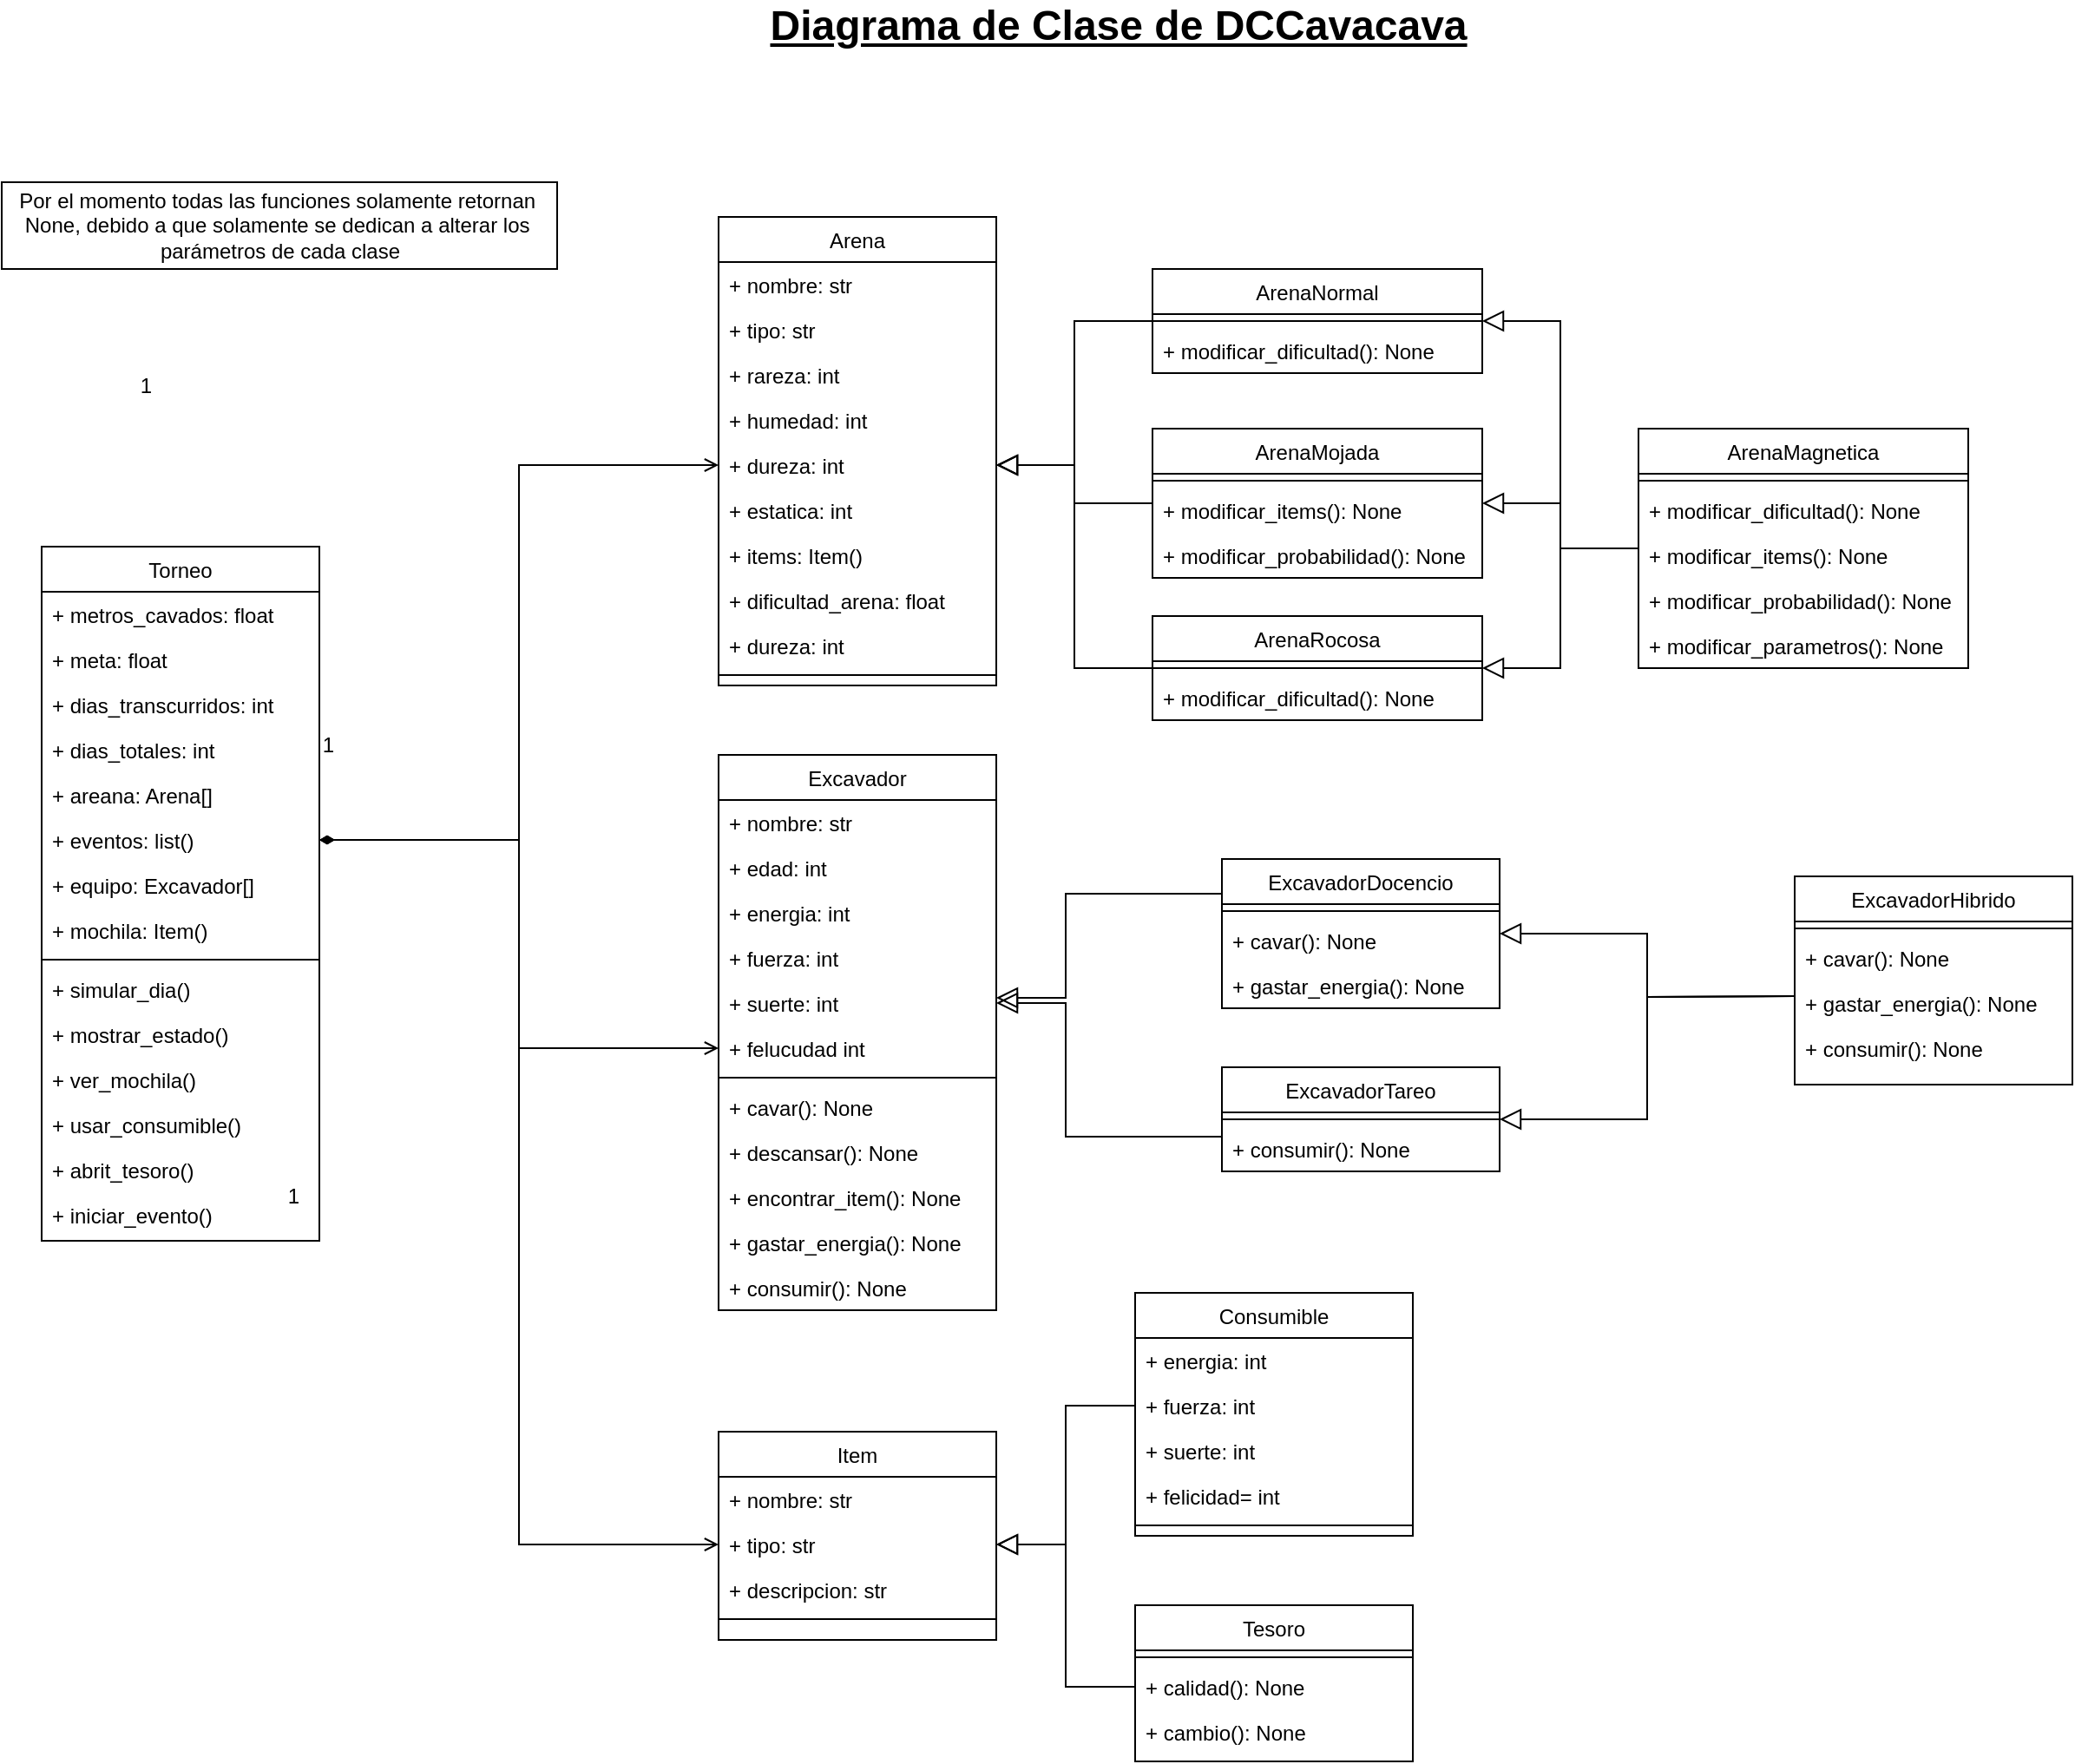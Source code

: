 <mxfile version="17.4.3" type="github">
  <diagram id="C5RBs43oDa-KdzZeNtuy" name="Page-1">
    <mxGraphModel dx="2530" dy="1272" grid="1" gridSize="10" guides="1" tooltips="1" connect="1" arrows="1" fold="1" page="1" pageScale="1" pageWidth="827" pageHeight="1169" math="0" shadow="0">
      <root>
        <mxCell id="WIyWlLk6GJQsqaUBKTNV-0" />
        <mxCell id="WIyWlLk6GJQsqaUBKTNV-1" parent="WIyWlLk6GJQsqaUBKTNV-0" />
        <mxCell id="sDe--SAebliSOF6wRSju-8" value="Torneo" style="swimlane;fontStyle=0;align=center;verticalAlign=top;childLayout=stackLayout;horizontal=1;startSize=26;horizontalStack=0;resizeParent=1;resizeLast=0;collapsible=1;marginBottom=0;rounded=0;shadow=0;strokeWidth=1;" vertex="1" parent="WIyWlLk6GJQsqaUBKTNV-1">
          <mxGeometry x="530" y="440" width="160" height="400" as="geometry">
            <mxRectangle x="550" y="140" width="160" height="26" as="alternateBounds" />
          </mxGeometry>
        </mxCell>
        <mxCell id="sDe--SAebliSOF6wRSju-9" value="+ metros_cavados: float" style="text;align=left;verticalAlign=top;spacingLeft=4;spacingRight=4;overflow=hidden;rotatable=0;points=[[0,0.5],[1,0.5]];portConstraint=eastwest;" vertex="1" parent="sDe--SAebliSOF6wRSju-8">
          <mxGeometry y="26" width="160" height="26" as="geometry" />
        </mxCell>
        <mxCell id="sDe--SAebliSOF6wRSju-10" value="+ meta: float" style="text;align=left;verticalAlign=top;spacingLeft=4;spacingRight=4;overflow=hidden;rotatable=0;points=[[0,0.5],[1,0.5]];portConstraint=eastwest;rounded=0;shadow=0;html=0;" vertex="1" parent="sDe--SAebliSOF6wRSju-8">
          <mxGeometry y="52" width="160" height="26" as="geometry" />
        </mxCell>
        <mxCell id="sDe--SAebliSOF6wRSju-11" value="+ dias_transcurridos: int" style="text;align=left;verticalAlign=top;spacingLeft=4;spacingRight=4;overflow=hidden;rotatable=0;points=[[0,0.5],[1,0.5]];portConstraint=eastwest;rounded=0;shadow=0;html=0;" vertex="1" parent="sDe--SAebliSOF6wRSju-8">
          <mxGeometry y="78" width="160" height="26" as="geometry" />
        </mxCell>
        <mxCell id="sDe--SAebliSOF6wRSju-12" value="+ dias_totales: int" style="text;align=left;verticalAlign=top;spacingLeft=4;spacingRight=4;overflow=hidden;rotatable=0;points=[[0,0.5],[1,0.5]];portConstraint=eastwest;rounded=0;shadow=0;html=0;" vertex="1" parent="sDe--SAebliSOF6wRSju-8">
          <mxGeometry y="104" width="160" height="26" as="geometry" />
        </mxCell>
        <mxCell id="sDe--SAebliSOF6wRSju-50" value="+ areana: Arena[]" style="text;align=left;verticalAlign=top;spacingLeft=4;spacingRight=4;overflow=hidden;rotatable=0;points=[[0,0.5],[1,0.5]];portConstraint=eastwest;rounded=0;shadow=0;html=0;" vertex="1" parent="sDe--SAebliSOF6wRSju-8">
          <mxGeometry y="130" width="160" height="26" as="geometry" />
        </mxCell>
        <mxCell id="sDe--SAebliSOF6wRSju-51" value="+ eventos: list()" style="text;align=left;verticalAlign=top;spacingLeft=4;spacingRight=4;overflow=hidden;rotatable=0;points=[[0,0.5],[1,0.5]];portConstraint=eastwest;rounded=0;shadow=0;html=0;" vertex="1" parent="sDe--SAebliSOF6wRSju-8">
          <mxGeometry y="156" width="160" height="26" as="geometry" />
        </mxCell>
        <mxCell id="sDe--SAebliSOF6wRSju-52" value="+ equipo: Excavador[]" style="text;align=left;verticalAlign=top;spacingLeft=4;spacingRight=4;overflow=hidden;rotatable=0;points=[[0,0.5],[1,0.5]];portConstraint=eastwest;rounded=0;shadow=0;html=0;" vertex="1" parent="sDe--SAebliSOF6wRSju-8">
          <mxGeometry y="182" width="160" height="26" as="geometry" />
        </mxCell>
        <mxCell id="sDe--SAebliSOF6wRSju-13" value="+ mochila: Item()" style="text;align=left;verticalAlign=top;spacingLeft=4;spacingRight=4;overflow=hidden;rotatable=0;points=[[0,0.5],[1,0.5]];portConstraint=eastwest;rounded=0;shadow=0;html=0;" vertex="1" parent="sDe--SAebliSOF6wRSju-8">
          <mxGeometry y="208" width="160" height="26" as="geometry" />
        </mxCell>
        <mxCell id="sDe--SAebliSOF6wRSju-14" value="" style="line;html=1;strokeWidth=1;align=left;verticalAlign=middle;spacingTop=-1;spacingLeft=3;spacingRight=3;rotatable=0;labelPosition=right;points=[];portConstraint=eastwest;" vertex="1" parent="sDe--SAebliSOF6wRSju-8">
          <mxGeometry y="234" width="160" height="8" as="geometry" />
        </mxCell>
        <mxCell id="sDe--SAebliSOF6wRSju-15" value="+ simular_dia()" style="text;align=left;verticalAlign=top;spacingLeft=4;spacingRight=4;overflow=hidden;rotatable=0;points=[[0,0.5],[1,0.5]];portConstraint=eastwest;" vertex="1" parent="sDe--SAebliSOF6wRSju-8">
          <mxGeometry y="242" width="160" height="26" as="geometry" />
        </mxCell>
        <mxCell id="sDe--SAebliSOF6wRSju-16" value="+ mostrar_estado()" style="text;align=left;verticalAlign=top;spacingLeft=4;spacingRight=4;overflow=hidden;rotatable=0;points=[[0,0.5],[1,0.5]];portConstraint=eastwest;" vertex="1" parent="sDe--SAebliSOF6wRSju-8">
          <mxGeometry y="268" width="160" height="26" as="geometry" />
        </mxCell>
        <mxCell id="sDe--SAebliSOF6wRSju-53" value="+ ver_mochila()" style="text;align=left;verticalAlign=top;spacingLeft=4;spacingRight=4;overflow=hidden;rotatable=0;points=[[0,0.5],[1,0.5]];portConstraint=eastwest;" vertex="1" parent="sDe--SAebliSOF6wRSju-8">
          <mxGeometry y="294" width="160" height="26" as="geometry" />
        </mxCell>
        <mxCell id="sDe--SAebliSOF6wRSju-56" value="+ usar_consumible()" style="text;align=left;verticalAlign=top;spacingLeft=4;spacingRight=4;overflow=hidden;rotatable=0;points=[[0,0.5],[1,0.5]];portConstraint=eastwest;" vertex="1" parent="sDe--SAebliSOF6wRSju-8">
          <mxGeometry y="320" width="160" height="26" as="geometry" />
        </mxCell>
        <mxCell id="sDe--SAebliSOF6wRSju-58" value="+ abrit_tesoro()" style="text;align=left;verticalAlign=top;spacingLeft=4;spacingRight=4;overflow=hidden;rotatable=0;points=[[0,0.5],[1,0.5]];portConstraint=eastwest;" vertex="1" parent="sDe--SAebliSOF6wRSju-8">
          <mxGeometry y="346" width="160" height="26" as="geometry" />
        </mxCell>
        <mxCell id="sDe--SAebliSOF6wRSju-57" value="+ iniciar_evento()" style="text;align=left;verticalAlign=top;spacingLeft=4;spacingRight=4;overflow=hidden;rotatable=0;points=[[0,0.5],[1,0.5]];portConstraint=eastwest;" vertex="1" parent="sDe--SAebliSOF6wRSju-8">
          <mxGeometry y="372" width="160" height="26" as="geometry" />
        </mxCell>
        <mxCell id="sDe--SAebliSOF6wRSju-18" value="Arena" style="swimlane;fontStyle=0;align=center;verticalAlign=top;childLayout=stackLayout;horizontal=1;startSize=26;horizontalStack=0;resizeParent=1;resizeLast=0;collapsible=1;marginBottom=0;rounded=0;shadow=0;strokeWidth=1;" vertex="1" parent="WIyWlLk6GJQsqaUBKTNV-1">
          <mxGeometry x="920" y="250" width="160" height="270" as="geometry">
            <mxRectangle x="550" y="140" width="160" height="26" as="alternateBounds" />
          </mxGeometry>
        </mxCell>
        <mxCell id="sDe--SAebliSOF6wRSju-19" value="+ nombre: str" style="text;align=left;verticalAlign=top;spacingLeft=4;spacingRight=4;overflow=hidden;rotatable=0;points=[[0,0.5],[1,0.5]];portConstraint=eastwest;" vertex="1" parent="sDe--SAebliSOF6wRSju-18">
          <mxGeometry y="26" width="160" height="26" as="geometry" />
        </mxCell>
        <mxCell id="sDe--SAebliSOF6wRSju-20" value="+ tipo: str" style="text;align=left;verticalAlign=top;spacingLeft=4;spacingRight=4;overflow=hidden;rotatable=0;points=[[0,0.5],[1,0.5]];portConstraint=eastwest;rounded=0;shadow=0;html=0;" vertex="1" parent="sDe--SAebliSOF6wRSju-18">
          <mxGeometry y="52" width="160" height="26" as="geometry" />
        </mxCell>
        <mxCell id="sDe--SAebliSOF6wRSju-21" value="+ rareza: int" style="text;align=left;verticalAlign=top;spacingLeft=4;spacingRight=4;overflow=hidden;rotatable=0;points=[[0,0.5],[1,0.5]];portConstraint=eastwest;rounded=0;shadow=0;html=0;" vertex="1" parent="sDe--SAebliSOF6wRSju-18">
          <mxGeometry y="78" width="160" height="26" as="geometry" />
        </mxCell>
        <mxCell id="sDe--SAebliSOF6wRSju-22" value="+ humedad: int    " style="text;align=left;verticalAlign=top;spacingLeft=4;spacingRight=4;overflow=hidden;rotatable=0;points=[[0,0.5],[1,0.5]];portConstraint=eastwest;rounded=0;shadow=0;html=0;" vertex="1" parent="sDe--SAebliSOF6wRSju-18">
          <mxGeometry y="104" width="160" height="26" as="geometry" />
        </mxCell>
        <mxCell id="sDe--SAebliSOF6wRSju-59" value="+ dureza: int" style="text;align=left;verticalAlign=top;spacingLeft=4;spacingRight=4;overflow=hidden;rotatable=0;points=[[0,0.5],[1,0.5]];portConstraint=eastwest;rounded=0;shadow=0;html=0;" vertex="1" parent="sDe--SAebliSOF6wRSju-18">
          <mxGeometry y="130" width="160" height="26" as="geometry" />
        </mxCell>
        <mxCell id="sDe--SAebliSOF6wRSju-63" value="+ estatica: int" style="text;align=left;verticalAlign=top;spacingLeft=4;spacingRight=4;overflow=hidden;rotatable=0;points=[[0,0.5],[1,0.5]];portConstraint=eastwest;rounded=0;shadow=0;html=0;" vertex="1" parent="sDe--SAebliSOF6wRSju-18">
          <mxGeometry y="156" width="160" height="26" as="geometry" />
        </mxCell>
        <mxCell id="sDe--SAebliSOF6wRSju-61" value="+ items: Item()" style="text;align=left;verticalAlign=top;spacingLeft=4;spacingRight=4;overflow=hidden;rotatable=0;points=[[0,0.5],[1,0.5]];portConstraint=eastwest;rounded=0;shadow=0;html=0;" vertex="1" parent="sDe--SAebliSOF6wRSju-18">
          <mxGeometry y="182" width="160" height="26" as="geometry" />
        </mxCell>
        <mxCell id="sDe--SAebliSOF6wRSju-62" value="+ dificultad_arena: float" style="text;align=left;verticalAlign=top;spacingLeft=4;spacingRight=4;overflow=hidden;rotatable=0;points=[[0,0.5],[1,0.5]];portConstraint=eastwest;rounded=0;shadow=0;html=0;" vertex="1" parent="sDe--SAebliSOF6wRSju-18">
          <mxGeometry y="208" width="160" height="26" as="geometry" />
        </mxCell>
        <mxCell id="sDe--SAebliSOF6wRSju-60" value="+ dureza: int" style="text;align=left;verticalAlign=top;spacingLeft=4;spacingRight=4;overflow=hidden;rotatable=0;points=[[0,0.5],[1,0.5]];portConstraint=eastwest;rounded=0;shadow=0;html=0;" vertex="1" parent="sDe--SAebliSOF6wRSju-18">
          <mxGeometry y="234" width="160" height="26" as="geometry" />
        </mxCell>
        <mxCell id="sDe--SAebliSOF6wRSju-24" value="" style="line;html=1;strokeWidth=1;align=left;verticalAlign=middle;spacingTop=-1;spacingLeft=3;spacingRight=3;rotatable=0;labelPosition=right;points=[];portConstraint=eastwest;" vertex="1" parent="sDe--SAebliSOF6wRSju-18">
          <mxGeometry y="260" width="160" height="8" as="geometry" />
        </mxCell>
        <mxCell id="sDe--SAebliSOF6wRSju-27" value="1" style="resizable=0;align=right;verticalAlign=bottom;labelBackgroundColor=none;fontSize=12;" connectable="0" vertex="1" parent="WIyWlLk6GJQsqaUBKTNV-1">
          <mxGeometry x="700" y="563" as="geometry" />
        </mxCell>
        <mxCell id="sDe--SAebliSOF6wRSju-37" value="1" style="resizable=0;align=right;verticalAlign=bottom;labelBackgroundColor=none;fontSize=12;" connectable="0" vertex="1" parent="WIyWlLk6GJQsqaUBKTNV-1">
          <mxGeometry x="890" y="553" as="geometry">
            <mxPoint x="-295" y="-197" as="offset" />
          </mxGeometry>
        </mxCell>
        <mxCell id="sDe--SAebliSOF6wRSju-38" value="Item" style="swimlane;fontStyle=0;align=center;verticalAlign=top;childLayout=stackLayout;horizontal=1;startSize=26;horizontalStack=0;resizeParent=1;resizeLast=0;collapsible=1;marginBottom=0;rounded=0;shadow=0;strokeWidth=1;" vertex="1" parent="WIyWlLk6GJQsqaUBKTNV-1">
          <mxGeometry x="920" y="950" width="160" height="120" as="geometry">
            <mxRectangle x="550" y="140" width="160" height="26" as="alternateBounds" />
          </mxGeometry>
        </mxCell>
        <mxCell id="sDe--SAebliSOF6wRSju-39" value="+ nombre: str" style="text;align=left;verticalAlign=top;spacingLeft=4;spacingRight=4;overflow=hidden;rotatable=0;points=[[0,0.5],[1,0.5]];portConstraint=eastwest;" vertex="1" parent="sDe--SAebliSOF6wRSju-38">
          <mxGeometry y="26" width="160" height="26" as="geometry" />
        </mxCell>
        <mxCell id="sDe--SAebliSOF6wRSju-40" value="+ tipo: str" style="text;align=left;verticalAlign=top;spacingLeft=4;spacingRight=4;overflow=hidden;rotatable=0;points=[[0,0.5],[1,0.5]];portConstraint=eastwest;rounded=0;shadow=0;html=0;" vertex="1" parent="sDe--SAebliSOF6wRSju-38">
          <mxGeometry y="52" width="160" height="26" as="geometry" />
        </mxCell>
        <mxCell id="sDe--SAebliSOF6wRSju-41" value="+ descripcion: str" style="text;align=left;verticalAlign=top;spacingLeft=4;spacingRight=4;overflow=hidden;rotatable=0;points=[[0,0.5],[1,0.5]];portConstraint=eastwest;rounded=0;shadow=0;html=0;" vertex="1" parent="sDe--SAebliSOF6wRSju-38">
          <mxGeometry y="78" width="160" height="26" as="geometry" />
        </mxCell>
        <mxCell id="sDe--SAebliSOF6wRSju-44" value="" style="line;html=1;strokeWidth=1;align=left;verticalAlign=middle;spacingTop=-1;spacingLeft=3;spacingRight=3;rotatable=0;labelPosition=right;points=[];portConstraint=eastwest;" vertex="1" parent="sDe--SAebliSOF6wRSju-38">
          <mxGeometry y="104" width="160" height="8" as="geometry" />
        </mxCell>
        <mxCell id="sDe--SAebliSOF6wRSju-47" value="1" style="resizable=0;align=right;verticalAlign=bottom;labelBackgroundColor=none;fontSize=12;" connectable="0" vertex="1" parent="WIyWlLk6GJQsqaUBKTNV-1">
          <mxGeometry x="680" y="823" as="geometry" />
        </mxCell>
        <mxCell id="sDe--SAebliSOF6wRSju-273" style="edgeStyle=orthogonalEdgeStyle;rounded=0;orthogonalLoop=1;jettySize=auto;html=1;exitX=0;exitY=0.5;exitDx=0;exitDy=0;startArrow=none;startFill=0;endArrow=block;endFill=0;endSize=10;entryX=1;entryY=0.5;entryDx=0;entryDy=0;" edge="1" parent="WIyWlLk6GJQsqaUBKTNV-1" source="sDe--SAebliSOF6wRSju-119" target="sDe--SAebliSOF6wRSju-59">
          <mxGeometry relative="1" as="geometry">
            <mxPoint x="1110" y="240" as="targetPoint" />
          </mxGeometry>
        </mxCell>
        <mxCell id="sDe--SAebliSOF6wRSju-119" value="ArenaNormal" style="swimlane;fontStyle=0;align=center;verticalAlign=top;childLayout=stackLayout;horizontal=1;startSize=26;horizontalStack=0;resizeParent=1;resizeLast=0;collapsible=1;marginBottom=0;rounded=0;shadow=0;strokeWidth=1;" vertex="1" parent="WIyWlLk6GJQsqaUBKTNV-1">
          <mxGeometry x="1170" y="280" width="190" height="60" as="geometry">
            <mxRectangle x="550" y="140" width="160" height="26" as="alternateBounds" />
          </mxGeometry>
        </mxCell>
        <mxCell id="sDe--SAebliSOF6wRSju-130" value="" style="line;html=1;strokeWidth=1;align=left;verticalAlign=middle;spacingTop=-1;spacingLeft=3;spacingRight=3;rotatable=0;labelPosition=right;points=[];portConstraint=eastwest;" vertex="1" parent="sDe--SAebliSOF6wRSju-119">
          <mxGeometry y="26" width="190" height="8" as="geometry" />
        </mxCell>
        <mxCell id="sDe--SAebliSOF6wRSju-279" value="+ modificar_dificultad(): None" style="text;align=left;verticalAlign=top;spacingLeft=4;spacingRight=4;overflow=hidden;rotatable=0;points=[[0,0.5],[1,0.5]];portConstraint=eastwest;" vertex="1" parent="sDe--SAebliSOF6wRSju-119">
          <mxGeometry y="34" width="190" height="26" as="geometry" />
        </mxCell>
        <mxCell id="sDe--SAebliSOF6wRSju-272" style="edgeStyle=orthogonalEdgeStyle;rounded=0;orthogonalLoop=1;jettySize=auto;html=1;exitX=0;exitY=0.5;exitDx=0;exitDy=0;startArrow=none;startFill=0;endArrow=block;endFill=0;endSize=10;entryX=1;entryY=0.5;entryDx=0;entryDy=0;" edge="1" parent="WIyWlLk6GJQsqaUBKTNV-1" source="sDe--SAebliSOF6wRSju-105" target="sDe--SAebliSOF6wRSju-59">
          <mxGeometry relative="1" as="geometry">
            <mxPoint x="1110" y="401" as="targetPoint" />
          </mxGeometry>
        </mxCell>
        <mxCell id="sDe--SAebliSOF6wRSju-105" value="ArenaMojada" style="swimlane;fontStyle=0;align=center;verticalAlign=top;childLayout=stackLayout;horizontal=1;startSize=26;horizontalStack=0;resizeParent=1;resizeLast=0;collapsible=1;marginBottom=0;rounded=0;shadow=0;strokeWidth=1;" vertex="1" parent="WIyWlLk6GJQsqaUBKTNV-1">
          <mxGeometry x="1170" y="372" width="190" height="86" as="geometry">
            <mxRectangle x="550" y="140" width="160" height="26" as="alternateBounds" />
          </mxGeometry>
        </mxCell>
        <mxCell id="sDe--SAebliSOF6wRSju-116" value="" style="line;html=1;strokeWidth=1;align=left;verticalAlign=middle;spacingTop=-1;spacingLeft=3;spacingRight=3;rotatable=0;labelPosition=right;points=[];portConstraint=eastwest;" vertex="1" parent="sDe--SAebliSOF6wRSju-105">
          <mxGeometry y="26" width="190" height="8" as="geometry" />
        </mxCell>
        <mxCell id="sDe--SAebliSOF6wRSju-281" value="+ modificar_items(): None" style="text;align=left;verticalAlign=top;spacingLeft=4;spacingRight=4;overflow=hidden;rotatable=0;points=[[0,0.5],[1,0.5]];portConstraint=eastwest;" vertex="1" parent="sDe--SAebliSOF6wRSju-105">
          <mxGeometry y="34" width="190" height="26" as="geometry" />
        </mxCell>
        <mxCell id="sDe--SAebliSOF6wRSju-280" value="+ modificar_probabilidad(): None" style="text;align=left;verticalAlign=top;spacingLeft=4;spacingRight=4;overflow=hidden;rotatable=0;points=[[0,0.5],[1,0.5]];portConstraint=eastwest;" vertex="1" parent="sDe--SAebliSOF6wRSju-105">
          <mxGeometry y="60" width="190" height="26" as="geometry" />
        </mxCell>
        <mxCell id="sDe--SAebliSOF6wRSju-148" value="Excavador" style="swimlane;fontStyle=0;align=center;verticalAlign=top;childLayout=stackLayout;horizontal=1;startSize=26;horizontalStack=0;resizeParent=1;resizeLast=0;collapsible=1;marginBottom=0;rounded=0;shadow=0;strokeWidth=1;" vertex="1" parent="WIyWlLk6GJQsqaUBKTNV-1">
          <mxGeometry x="920" y="560" width="160" height="320" as="geometry">
            <mxRectangle x="550" y="140" width="160" height="26" as="alternateBounds" />
          </mxGeometry>
        </mxCell>
        <mxCell id="sDe--SAebliSOF6wRSju-149" value="+ nombre: str" style="text;align=left;verticalAlign=top;spacingLeft=4;spacingRight=4;overflow=hidden;rotatable=0;points=[[0,0.5],[1,0.5]];portConstraint=eastwest;" vertex="1" parent="sDe--SAebliSOF6wRSju-148">
          <mxGeometry y="26" width="160" height="26" as="geometry" />
        </mxCell>
        <mxCell id="sDe--SAebliSOF6wRSju-150" value="+ edad: int" style="text;align=left;verticalAlign=top;spacingLeft=4;spacingRight=4;overflow=hidden;rotatable=0;points=[[0,0.5],[1,0.5]];portConstraint=eastwest;rounded=0;shadow=0;html=0;" vertex="1" parent="sDe--SAebliSOF6wRSju-148">
          <mxGeometry y="52" width="160" height="26" as="geometry" />
        </mxCell>
        <mxCell id="sDe--SAebliSOF6wRSju-151" value="+ energia: int" style="text;align=left;verticalAlign=top;spacingLeft=4;spacingRight=4;overflow=hidden;rotatable=0;points=[[0,0.5],[1,0.5]];portConstraint=eastwest;rounded=0;shadow=0;html=0;" vertex="1" parent="sDe--SAebliSOF6wRSju-148">
          <mxGeometry y="78" width="160" height="26" as="geometry" />
        </mxCell>
        <mxCell id="sDe--SAebliSOF6wRSju-152" value="+ fuerza: int" style="text;align=left;verticalAlign=top;spacingLeft=4;spacingRight=4;overflow=hidden;rotatable=0;points=[[0,0.5],[1,0.5]];portConstraint=eastwest;rounded=0;shadow=0;html=0;" vertex="1" parent="sDe--SAebliSOF6wRSju-148">
          <mxGeometry y="104" width="160" height="26" as="geometry" />
        </mxCell>
        <mxCell id="sDe--SAebliSOF6wRSju-153" value="+ suerte: int" style="text;align=left;verticalAlign=top;spacingLeft=4;spacingRight=4;overflow=hidden;rotatable=0;points=[[0,0.5],[1,0.5]];portConstraint=eastwest;rounded=0;shadow=0;html=0;" vertex="1" parent="sDe--SAebliSOF6wRSju-148">
          <mxGeometry y="130" width="160" height="26" as="geometry" />
        </mxCell>
        <mxCell id="sDe--SAebliSOF6wRSju-157" value="+ felucudad int" style="text;align=left;verticalAlign=top;spacingLeft=4;spacingRight=4;overflow=hidden;rotatable=0;points=[[0,0.5],[1,0.5]];portConstraint=eastwest;rounded=0;shadow=0;html=0;" vertex="1" parent="sDe--SAebliSOF6wRSju-148">
          <mxGeometry y="156" width="160" height="26" as="geometry" />
        </mxCell>
        <mxCell id="sDe--SAebliSOF6wRSju-154" value="" style="line;html=1;strokeWidth=1;align=left;verticalAlign=middle;spacingTop=-1;spacingLeft=3;spacingRight=3;rotatable=0;labelPosition=right;points=[];portConstraint=eastwest;" vertex="1" parent="sDe--SAebliSOF6wRSju-148">
          <mxGeometry y="182" width="160" height="8" as="geometry" />
        </mxCell>
        <mxCell id="sDe--SAebliSOF6wRSju-155" value="+ cavar(): None" style="text;align=left;verticalAlign=top;spacingLeft=4;spacingRight=4;overflow=hidden;rotatable=0;points=[[0,0.5],[1,0.5]];portConstraint=eastwest;" vertex="1" parent="sDe--SAebliSOF6wRSju-148">
          <mxGeometry y="190" width="160" height="26" as="geometry" />
        </mxCell>
        <mxCell id="sDe--SAebliSOF6wRSju-158" value="+ descansar(): None" style="text;align=left;verticalAlign=top;spacingLeft=4;spacingRight=4;overflow=hidden;rotatable=0;points=[[0,0.5],[1,0.5]];portConstraint=eastwest;" vertex="1" parent="sDe--SAebliSOF6wRSju-148">
          <mxGeometry y="216" width="160" height="26" as="geometry" />
        </mxCell>
        <mxCell id="sDe--SAebliSOF6wRSju-161" value="+ encontrar_item(): None" style="text;align=left;verticalAlign=top;spacingLeft=4;spacingRight=4;overflow=hidden;rotatable=0;points=[[0,0.5],[1,0.5]];portConstraint=eastwest;" vertex="1" parent="sDe--SAebliSOF6wRSju-148">
          <mxGeometry y="242" width="160" height="26" as="geometry" />
        </mxCell>
        <mxCell id="sDe--SAebliSOF6wRSju-160" value="+ gastar_energia(): None" style="text;align=left;verticalAlign=top;spacingLeft=4;spacingRight=4;overflow=hidden;rotatable=0;points=[[0,0.5],[1,0.5]];portConstraint=eastwest;" vertex="1" parent="sDe--SAebliSOF6wRSju-148">
          <mxGeometry y="268" width="160" height="26" as="geometry" />
        </mxCell>
        <mxCell id="sDe--SAebliSOF6wRSju-159" value="+ consumir(): None" style="text;align=left;verticalAlign=top;spacingLeft=4;spacingRight=4;overflow=hidden;rotatable=0;points=[[0,0.5],[1,0.5]];portConstraint=eastwest;" vertex="1" parent="sDe--SAebliSOF6wRSju-148">
          <mxGeometry y="294" width="160" height="26" as="geometry" />
        </mxCell>
        <mxCell id="sDe--SAebliSOF6wRSju-263" style="edgeStyle=orthogonalEdgeStyle;rounded=0;orthogonalLoop=1;jettySize=auto;html=1;exitX=0;exitY=0.5;exitDx=0;exitDy=0;startArrow=none;startFill=0;endArrow=block;endFill=0;endSize=10;" edge="1" parent="WIyWlLk6GJQsqaUBKTNV-1" source="sDe--SAebliSOF6wRSju-163">
          <mxGeometry relative="1" as="geometry">
            <mxPoint x="1080" y="700" as="targetPoint" />
            <Array as="points">
              <mxPoint x="1210" y="640" />
              <mxPoint x="1120" y="640" />
              <mxPoint x="1120" y="700" />
            </Array>
          </mxGeometry>
        </mxCell>
        <mxCell id="sDe--SAebliSOF6wRSju-163" value="ExcavadorDocencio" style="swimlane;fontStyle=0;align=center;verticalAlign=top;childLayout=stackLayout;horizontal=1;startSize=26;horizontalStack=0;resizeParent=1;resizeLast=0;collapsible=1;marginBottom=0;rounded=0;shadow=0;strokeWidth=1;" vertex="1" parent="WIyWlLk6GJQsqaUBKTNV-1">
          <mxGeometry x="1210" y="620" width="160" height="86" as="geometry">
            <mxRectangle x="550" y="140" width="160" height="26" as="alternateBounds" />
          </mxGeometry>
        </mxCell>
        <mxCell id="sDe--SAebliSOF6wRSju-170" value="" style="line;html=1;strokeWidth=1;align=left;verticalAlign=middle;spacingTop=-1;spacingLeft=3;spacingRight=3;rotatable=0;labelPosition=right;points=[];portConstraint=eastwest;" vertex="1" parent="sDe--SAebliSOF6wRSju-163">
          <mxGeometry y="26" width="160" height="8" as="geometry" />
        </mxCell>
        <mxCell id="sDe--SAebliSOF6wRSju-285" value="+ cavar(): None" style="text;align=left;verticalAlign=top;spacingLeft=4;spacingRight=4;overflow=hidden;rotatable=0;points=[[0,0.5],[1,0.5]];portConstraint=eastwest;" vertex="1" parent="sDe--SAebliSOF6wRSju-163">
          <mxGeometry y="34" width="160" height="26" as="geometry" />
        </mxCell>
        <mxCell id="sDe--SAebliSOF6wRSju-291" value="+ gastar_energia(): None" style="text;align=left;verticalAlign=top;spacingLeft=4;spacingRight=4;overflow=hidden;rotatable=0;points=[[0,0.5],[1,0.5]];portConstraint=eastwest;" vertex="1" parent="sDe--SAebliSOF6wRSju-163">
          <mxGeometry y="60" width="160" height="26" as="geometry" />
        </mxCell>
        <mxCell id="sDe--SAebliSOF6wRSju-269" style="edgeStyle=orthogonalEdgeStyle;rounded=0;orthogonalLoop=1;jettySize=auto;html=1;exitX=0;exitY=0.5;exitDx=0;exitDy=0;entryX=1;entryY=0.5;entryDx=0;entryDy=0;startArrow=none;startFill=0;endArrow=block;endFill=0;endSize=10;" edge="1" parent="WIyWlLk6GJQsqaUBKTNV-1" source="sDe--SAebliSOF6wRSju-176" target="sDe--SAebliSOF6wRSju-153">
          <mxGeometry relative="1" as="geometry">
            <Array as="points">
              <mxPoint x="1210" y="780" />
              <mxPoint x="1120" y="780" />
              <mxPoint x="1120" y="703" />
            </Array>
          </mxGeometry>
        </mxCell>
        <mxCell id="sDe--SAebliSOF6wRSju-176" value="ExcavadorTareo" style="swimlane;fontStyle=0;align=center;verticalAlign=top;childLayout=stackLayout;horizontal=1;startSize=26;horizontalStack=0;resizeParent=1;resizeLast=0;collapsible=1;marginBottom=0;rounded=0;shadow=0;strokeWidth=1;" vertex="1" parent="WIyWlLk6GJQsqaUBKTNV-1">
          <mxGeometry x="1210" y="740" width="160" height="60" as="geometry">
            <mxRectangle x="550" y="140" width="160" height="26" as="alternateBounds" />
          </mxGeometry>
        </mxCell>
        <mxCell id="sDe--SAebliSOF6wRSju-183" value="" style="line;html=1;strokeWidth=1;align=left;verticalAlign=middle;spacingTop=-1;spacingLeft=3;spacingRight=3;rotatable=0;labelPosition=right;points=[];portConstraint=eastwest;" vertex="1" parent="sDe--SAebliSOF6wRSju-176">
          <mxGeometry y="26" width="160" height="8" as="geometry" />
        </mxCell>
        <mxCell id="sDe--SAebliSOF6wRSju-293" value="+ consumir(): None" style="text;align=left;verticalAlign=top;spacingLeft=4;spacingRight=4;overflow=hidden;rotatable=0;points=[[0,0.5],[1,0.5]];portConstraint=eastwest;" vertex="1" parent="sDe--SAebliSOF6wRSju-176">
          <mxGeometry y="34" width="160" height="26" as="geometry" />
        </mxCell>
        <mxCell id="sDe--SAebliSOF6wRSju-189" value="ExcavadorHibrido" style="swimlane;fontStyle=0;align=center;verticalAlign=top;childLayout=stackLayout;horizontal=1;startSize=26;horizontalStack=0;resizeParent=1;resizeLast=0;collapsible=1;marginBottom=0;rounded=0;shadow=0;strokeWidth=1;" vertex="1" parent="WIyWlLk6GJQsqaUBKTNV-1">
          <mxGeometry x="1540" y="630" width="160" height="120" as="geometry">
            <mxRectangle x="550" y="140" width="160" height="26" as="alternateBounds" />
          </mxGeometry>
        </mxCell>
        <mxCell id="sDe--SAebliSOF6wRSju-196" value="" style="line;html=1;strokeWidth=1;align=left;verticalAlign=middle;spacingTop=-1;spacingLeft=3;spacingRight=3;rotatable=0;labelPosition=right;points=[];portConstraint=eastwest;" vertex="1" parent="sDe--SAebliSOF6wRSju-189">
          <mxGeometry y="26" width="160" height="8" as="geometry" />
        </mxCell>
        <mxCell id="sDe--SAebliSOF6wRSju-197" value="+ cavar(): None" style="text;align=left;verticalAlign=top;spacingLeft=4;spacingRight=4;overflow=hidden;rotatable=0;points=[[0,0.5],[1,0.5]];portConstraint=eastwest;" vertex="1" parent="sDe--SAebliSOF6wRSju-189">
          <mxGeometry y="34" width="160" height="26" as="geometry" />
        </mxCell>
        <mxCell id="sDe--SAebliSOF6wRSju-200" value="+ gastar_energia(): None" style="text;align=left;verticalAlign=top;spacingLeft=4;spacingRight=4;overflow=hidden;rotatable=0;points=[[0,0.5],[1,0.5]];portConstraint=eastwest;" vertex="1" parent="sDe--SAebliSOF6wRSju-189">
          <mxGeometry y="60" width="160" height="26" as="geometry" />
        </mxCell>
        <mxCell id="sDe--SAebliSOF6wRSju-201" value="+ consumir(): None" style="text;align=left;verticalAlign=top;spacingLeft=4;spacingRight=4;overflow=hidden;rotatable=0;points=[[0,0.5],[1,0.5]];portConstraint=eastwest;" vertex="1" parent="sDe--SAebliSOF6wRSju-189">
          <mxGeometry y="86" width="160" height="26" as="geometry" />
        </mxCell>
        <mxCell id="sDe--SAebliSOF6wRSju-215" value="Tesoro" style="swimlane;fontStyle=0;align=center;verticalAlign=top;childLayout=stackLayout;horizontal=1;startSize=26;horizontalStack=0;resizeParent=1;resizeLast=0;collapsible=1;marginBottom=0;rounded=0;shadow=0;strokeWidth=1;" vertex="1" parent="WIyWlLk6GJQsqaUBKTNV-1">
          <mxGeometry x="1160" y="1050" width="160" height="90" as="geometry">
            <mxRectangle x="550" y="140" width="160" height="26" as="alternateBounds" />
          </mxGeometry>
        </mxCell>
        <mxCell id="sDe--SAebliSOF6wRSju-219" value="" style="line;html=1;strokeWidth=1;align=left;verticalAlign=middle;spacingTop=-1;spacingLeft=3;spacingRight=3;rotatable=0;labelPosition=right;points=[];portConstraint=eastwest;" vertex="1" parent="sDe--SAebliSOF6wRSju-215">
          <mxGeometry y="26" width="160" height="8" as="geometry" />
        </mxCell>
        <mxCell id="sDe--SAebliSOF6wRSju-231" value="+ calidad(): None" style="text;align=left;verticalAlign=top;spacingLeft=4;spacingRight=4;overflow=hidden;rotatable=0;points=[[0,0.5],[1,0.5]];portConstraint=eastwest;rounded=0;shadow=0;html=0;" vertex="1" parent="sDe--SAebliSOF6wRSju-215">
          <mxGeometry y="34" width="160" height="26" as="geometry" />
        </mxCell>
        <mxCell id="sDe--SAebliSOF6wRSju-232" value="+ cambio(): None" style="text;align=left;verticalAlign=top;spacingLeft=4;spacingRight=4;overflow=hidden;rotatable=0;points=[[0,0.5],[1,0.5]];portConstraint=eastwest;rounded=0;shadow=0;html=0;" vertex="1" parent="sDe--SAebliSOF6wRSju-215">
          <mxGeometry y="60" width="160" height="26" as="geometry" />
        </mxCell>
        <mxCell id="sDe--SAebliSOF6wRSju-220" value="Consumible" style="swimlane;fontStyle=0;align=center;verticalAlign=top;childLayout=stackLayout;horizontal=1;startSize=26;horizontalStack=0;resizeParent=1;resizeLast=0;collapsible=1;marginBottom=0;rounded=0;shadow=0;strokeWidth=1;" vertex="1" parent="WIyWlLk6GJQsqaUBKTNV-1">
          <mxGeometry x="1160" y="870" width="160" height="140" as="geometry">
            <mxRectangle x="550" y="140" width="160" height="26" as="alternateBounds" />
          </mxGeometry>
        </mxCell>
        <mxCell id="sDe--SAebliSOF6wRSju-226" value="+ energia: int" style="text;align=left;verticalAlign=top;spacingLeft=4;spacingRight=4;overflow=hidden;rotatable=0;points=[[0,0.5],[1,0.5]];portConstraint=eastwest;rounded=0;shadow=0;html=0;" vertex="1" parent="sDe--SAebliSOF6wRSju-220">
          <mxGeometry y="26" width="160" height="26" as="geometry" />
        </mxCell>
        <mxCell id="sDe--SAebliSOF6wRSju-228" value="+ fuerza: int" style="text;align=left;verticalAlign=top;spacingLeft=4;spacingRight=4;overflow=hidden;rotatable=0;points=[[0,0.5],[1,0.5]];portConstraint=eastwest;rounded=0;shadow=0;html=0;" vertex="1" parent="sDe--SAebliSOF6wRSju-220">
          <mxGeometry y="52" width="160" height="26" as="geometry" />
        </mxCell>
        <mxCell id="sDe--SAebliSOF6wRSju-227" value="+ suerte: int" style="text;align=left;verticalAlign=top;spacingLeft=4;spacingRight=4;overflow=hidden;rotatable=0;points=[[0,0.5],[1,0.5]];portConstraint=eastwest;rounded=0;shadow=0;html=0;" vertex="1" parent="sDe--SAebliSOF6wRSju-220">
          <mxGeometry y="78" width="160" height="26" as="geometry" />
        </mxCell>
        <mxCell id="sDe--SAebliSOF6wRSju-223" value="+ felicidad= int" style="text;align=left;verticalAlign=top;spacingLeft=4;spacingRight=4;overflow=hidden;rotatable=0;points=[[0,0.5],[1,0.5]];portConstraint=eastwest;rounded=0;shadow=0;html=0;" vertex="1" parent="sDe--SAebliSOF6wRSju-220">
          <mxGeometry y="104" width="160" height="26" as="geometry" />
        </mxCell>
        <mxCell id="sDe--SAebliSOF6wRSju-224" value="" style="line;html=1;strokeWidth=1;align=left;verticalAlign=middle;spacingTop=-1;spacingLeft=3;spacingRight=3;rotatable=0;labelPosition=right;points=[];portConstraint=eastwest;" vertex="1" parent="sDe--SAebliSOF6wRSju-220">
          <mxGeometry y="130" width="160" height="8" as="geometry" />
        </mxCell>
        <mxCell id="sDe--SAebliSOF6wRSju-248" style="edgeStyle=orthogonalEdgeStyle;rounded=0;orthogonalLoop=1;jettySize=auto;html=1;entryX=1;entryY=0.5;entryDx=0;entryDy=0;endArrow=diamondThin;endFill=1;startArrow=open;startFill=0;" edge="1" parent="WIyWlLk6GJQsqaUBKTNV-1" source="sDe--SAebliSOF6wRSju-59" target="sDe--SAebliSOF6wRSju-51">
          <mxGeometry relative="1" as="geometry" />
        </mxCell>
        <mxCell id="sDe--SAebliSOF6wRSju-249" style="edgeStyle=orthogonalEdgeStyle;rounded=0;orthogonalLoop=1;jettySize=auto;html=1;exitX=0;exitY=0.5;exitDx=0;exitDy=0;entryX=1;entryY=0.5;entryDx=0;entryDy=0;startArrow=open;startFill=0;endArrow=diamondThin;endFill=1;" edge="1" parent="WIyWlLk6GJQsqaUBKTNV-1" source="sDe--SAebliSOF6wRSju-157" target="sDe--SAebliSOF6wRSju-51">
          <mxGeometry relative="1" as="geometry" />
        </mxCell>
        <mxCell id="sDe--SAebliSOF6wRSju-250" style="edgeStyle=orthogonalEdgeStyle;rounded=0;orthogonalLoop=1;jettySize=auto;html=1;exitX=0;exitY=0.5;exitDx=0;exitDy=0;startArrow=open;startFill=0;endArrow=diamondThin;endFill=1;" edge="1" parent="WIyWlLk6GJQsqaUBKTNV-1" source="sDe--SAebliSOF6wRSju-40" target="sDe--SAebliSOF6wRSju-51">
          <mxGeometry relative="1" as="geometry" />
        </mxCell>
        <mxCell id="sDe--SAebliSOF6wRSju-274" style="edgeStyle=orthogonalEdgeStyle;rounded=0;orthogonalLoop=1;jettySize=auto;html=1;exitX=0;exitY=0.5;exitDx=0;exitDy=0;startArrow=none;startFill=0;endArrow=block;endFill=0;endSize=10;" edge="1" parent="WIyWlLk6GJQsqaUBKTNV-1" source="sDe--SAebliSOF6wRSju-254" target="sDe--SAebliSOF6wRSju-59">
          <mxGeometry relative="1" as="geometry" />
        </mxCell>
        <mxCell id="sDe--SAebliSOF6wRSju-254" value="ArenaRocosa" style="swimlane;fontStyle=0;align=center;verticalAlign=top;childLayout=stackLayout;horizontal=1;startSize=26;horizontalStack=0;resizeParent=1;resizeLast=0;collapsible=1;marginBottom=0;rounded=0;shadow=0;strokeWidth=1;" vertex="1" parent="WIyWlLk6GJQsqaUBKTNV-1">
          <mxGeometry x="1170" y="480" width="190" height="60" as="geometry">
            <mxRectangle x="550" y="140" width="160" height="26" as="alternateBounds" />
          </mxGeometry>
        </mxCell>
        <mxCell id="sDe--SAebliSOF6wRSju-255" value="" style="line;html=1;strokeWidth=1;align=left;verticalAlign=middle;spacingTop=-1;spacingLeft=3;spacingRight=3;rotatable=0;labelPosition=right;points=[];portConstraint=eastwest;" vertex="1" parent="sDe--SAebliSOF6wRSju-254">
          <mxGeometry y="26" width="190" height="8" as="geometry" />
        </mxCell>
        <mxCell id="sDe--SAebliSOF6wRSju-282" value="+ modificar_dificultad(): None" style="text;align=left;verticalAlign=top;spacingLeft=4;spacingRight=4;overflow=hidden;rotatable=0;points=[[0,0.5],[1,0.5]];portConstraint=eastwest;" vertex="1" parent="sDe--SAebliSOF6wRSju-254">
          <mxGeometry y="34" width="190" height="26" as="geometry" />
        </mxCell>
        <mxCell id="sDe--SAebliSOF6wRSju-276" style="edgeStyle=orthogonalEdgeStyle;rounded=0;orthogonalLoop=1;jettySize=auto;html=1;exitX=0;exitY=0.5;exitDx=0;exitDy=0;entryX=1;entryY=0.5;entryDx=0;entryDy=0;startArrow=none;startFill=0;endArrow=block;endFill=0;endSize=10;" edge="1" parent="WIyWlLk6GJQsqaUBKTNV-1" source="sDe--SAebliSOF6wRSju-256" target="sDe--SAebliSOF6wRSju-119">
          <mxGeometry relative="1" as="geometry" />
        </mxCell>
        <mxCell id="sDe--SAebliSOF6wRSju-277" style="edgeStyle=orthogonalEdgeStyle;rounded=0;orthogonalLoop=1;jettySize=auto;html=1;exitX=0;exitY=0.5;exitDx=0;exitDy=0;entryX=1;entryY=0.5;entryDx=0;entryDy=0;startArrow=none;startFill=0;endArrow=block;endFill=0;endSize=10;" edge="1" parent="WIyWlLk6GJQsqaUBKTNV-1" source="sDe--SAebliSOF6wRSju-256" target="sDe--SAebliSOF6wRSju-105">
          <mxGeometry relative="1" as="geometry" />
        </mxCell>
        <mxCell id="sDe--SAebliSOF6wRSju-278" style="edgeStyle=orthogonalEdgeStyle;rounded=0;orthogonalLoop=1;jettySize=auto;html=1;exitX=0;exitY=0.5;exitDx=0;exitDy=0;entryX=1;entryY=0.5;entryDx=0;entryDy=0;startArrow=none;startFill=0;endArrow=block;endFill=0;endSize=10;" edge="1" parent="WIyWlLk6GJQsqaUBKTNV-1" source="sDe--SAebliSOF6wRSju-256" target="sDe--SAebliSOF6wRSju-254">
          <mxGeometry relative="1" as="geometry" />
        </mxCell>
        <mxCell id="sDe--SAebliSOF6wRSju-256" value="ArenaMagnetica" style="swimlane;fontStyle=0;align=center;verticalAlign=top;childLayout=stackLayout;horizontal=1;startSize=26;horizontalStack=0;resizeParent=1;resizeLast=0;collapsible=1;marginBottom=0;rounded=0;shadow=0;strokeWidth=1;" vertex="1" parent="WIyWlLk6GJQsqaUBKTNV-1">
          <mxGeometry x="1450" y="372" width="190" height="138" as="geometry">
            <mxRectangle x="550" y="140" width="160" height="26" as="alternateBounds" />
          </mxGeometry>
        </mxCell>
        <mxCell id="sDe--SAebliSOF6wRSju-257" value="" style="line;html=1;strokeWidth=1;align=left;verticalAlign=middle;spacingTop=-1;spacingLeft=3;spacingRight=3;rotatable=0;labelPosition=right;points=[];portConstraint=eastwest;" vertex="1" parent="sDe--SAebliSOF6wRSju-256">
          <mxGeometry y="26" width="190" height="8" as="geometry" />
        </mxCell>
        <mxCell id="sDe--SAebliSOF6wRSju-283" value="+ modificar_dificultad(): None" style="text;align=left;verticalAlign=top;spacingLeft=4;spacingRight=4;overflow=hidden;rotatable=0;points=[[0,0.5],[1,0.5]];portConstraint=eastwest;" vertex="1" parent="sDe--SAebliSOF6wRSju-256">
          <mxGeometry y="34" width="190" height="26" as="geometry" />
        </mxCell>
        <mxCell id="sDe--SAebliSOF6wRSju-294" value="+ modificar_items(): None" style="text;align=left;verticalAlign=top;spacingLeft=4;spacingRight=4;overflow=hidden;rotatable=0;points=[[0,0.5],[1,0.5]];portConstraint=eastwest;" vertex="1" parent="sDe--SAebliSOF6wRSju-256">
          <mxGeometry y="60" width="190" height="26" as="geometry" />
        </mxCell>
        <mxCell id="sDe--SAebliSOF6wRSju-295" value="+ modificar_probabilidad(): None" style="text;align=left;verticalAlign=top;spacingLeft=4;spacingRight=4;overflow=hidden;rotatable=0;points=[[0,0.5],[1,0.5]];portConstraint=eastwest;" vertex="1" parent="sDe--SAebliSOF6wRSju-256">
          <mxGeometry y="86" width="190" height="26" as="geometry" />
        </mxCell>
        <mxCell id="sDe--SAebliSOF6wRSju-284" value="+ modificar_parametros(): None" style="text;align=left;verticalAlign=top;spacingLeft=4;spacingRight=4;overflow=hidden;rotatable=0;points=[[0,0.5],[1,0.5]];portConstraint=eastwest;" vertex="1" parent="sDe--SAebliSOF6wRSju-256">
          <mxGeometry y="112" width="190" height="26" as="geometry" />
        </mxCell>
        <mxCell id="sDe--SAebliSOF6wRSju-264" style="edgeStyle=orthogonalEdgeStyle;rounded=0;orthogonalLoop=1;jettySize=auto;html=1;exitX=0;exitY=0.5;exitDx=0;exitDy=0;entryX=1;entryY=0.5;entryDx=0;entryDy=0;startArrow=none;startFill=0;endArrow=block;endFill=0;endSize=10;" edge="1" parent="WIyWlLk6GJQsqaUBKTNV-1" target="sDe--SAebliSOF6wRSju-163">
          <mxGeometry relative="1" as="geometry">
            <mxPoint x="1540" y="699" as="sourcePoint" />
          </mxGeometry>
        </mxCell>
        <mxCell id="sDe--SAebliSOF6wRSju-265" style="edgeStyle=orthogonalEdgeStyle;rounded=0;orthogonalLoop=1;jettySize=auto;html=1;exitX=0;exitY=0.5;exitDx=0;exitDy=0;entryX=1;entryY=0.5;entryDx=0;entryDy=0;startArrow=none;startFill=0;endArrow=block;endFill=0;endSize=10;" edge="1" parent="WIyWlLk6GJQsqaUBKTNV-1" target="sDe--SAebliSOF6wRSju-176">
          <mxGeometry relative="1" as="geometry">
            <mxPoint x="1540" y="699" as="sourcePoint" />
          </mxGeometry>
        </mxCell>
        <mxCell id="sDe--SAebliSOF6wRSju-266" style="edgeStyle=orthogonalEdgeStyle;rounded=0;orthogonalLoop=1;jettySize=auto;html=1;exitX=0;exitY=0.5;exitDx=0;exitDy=0;entryX=1;entryY=0.5;entryDx=0;entryDy=0;startArrow=none;startFill=0;endArrow=block;endFill=0;endSize=10;" edge="1" parent="WIyWlLk6GJQsqaUBKTNV-1" source="sDe--SAebliSOF6wRSju-228" target="sDe--SAebliSOF6wRSju-40">
          <mxGeometry relative="1" as="geometry" />
        </mxCell>
        <mxCell id="sDe--SAebliSOF6wRSju-268" style="edgeStyle=orthogonalEdgeStyle;rounded=0;orthogonalLoop=1;jettySize=auto;html=1;exitX=0;exitY=0.5;exitDx=0;exitDy=0;entryX=1;entryY=0.5;entryDx=0;entryDy=0;startArrow=none;startFill=0;endArrow=block;endFill=0;endSize=10;" edge="1" parent="WIyWlLk6GJQsqaUBKTNV-1" source="sDe--SAebliSOF6wRSju-231" target="sDe--SAebliSOF6wRSju-40">
          <mxGeometry relative="1" as="geometry" />
        </mxCell>
        <mxCell id="sDe--SAebliSOF6wRSju-296" value="Por el momento todas las funciones solamente retornan&amp;nbsp;&lt;br&gt;None, debido a que solamente se dedican a alterar los&amp;nbsp;&lt;br&gt;parámetros de cada clase" style="text;html=1;align=center;verticalAlign=middle;resizable=0;points=[];autosize=1;strokeColor=default;fillColor=none;strokeWidth=1;" vertex="1" parent="WIyWlLk6GJQsqaUBKTNV-1">
          <mxGeometry x="507" y="230" width="320" height="50" as="geometry" />
        </mxCell>
        <mxCell id="sDe--SAebliSOF6wRSju-297" value="&lt;b&gt;&lt;font style=&quot;font-size: 24px&quot;&gt;&lt;u&gt;Diagrama de Clase de DCCavacava&lt;/u&gt;&lt;/font&gt;&lt;/b&gt;" style="text;html=1;align=center;verticalAlign=middle;resizable=0;points=[];autosize=1;strokeColor=none;fillColor=none;" vertex="1" parent="WIyWlLk6GJQsqaUBKTNV-1">
          <mxGeometry x="940" y="130" width="420" height="20" as="geometry" />
        </mxCell>
      </root>
    </mxGraphModel>
  </diagram>
</mxfile>
